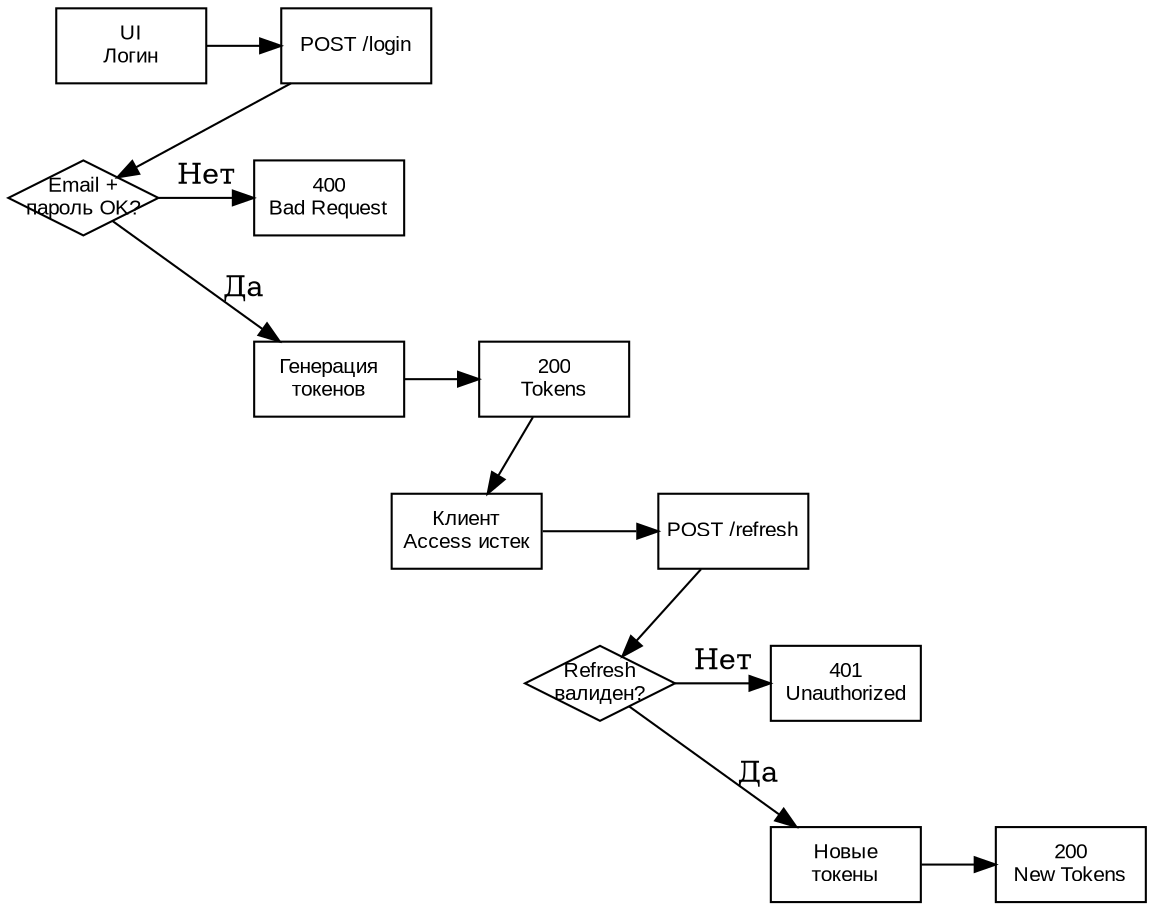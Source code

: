 digraph login_refresh_flow {
  rankdir=TB;
  node [shape=rectangle, width=1, height=0.5, fixedsize=true, fontname="GOST Type A,Arial", fontsize=10];
  /* Узлы LOGIN */
  LOGIN   [label="UI\nЛогин"];
  POSTL   [label="POST /login"];
  CHKCRED [shape=diamond, label="Email +\nпароль OK?"];
  ERRBAD  [label="400\nBad Request"];
  GENTKN  [label="Генерация\nтокенов"];
  OKLOGIN [label="200\nTokens"];
  
  /* Узлы REFRESH */
  CLNT    [label="Клиент\nAccess истек"];
  POSTR   [label="POST /refresh"];
  CHKRF   [shape=diamond, label="Refresh\nвалиден?"];
  ERR401  [label="401\nUnauthorized"];
  NEWTKN  [label="Новые\nтокены"];
  OKREFRSH [label="200\nNew Tokens"];

  /* Ряды для змейки */
  { rank=same; LOGIN; POSTL }
  { rank=same; CHKCRED; ERRBAD }
  { rank=same; GENTKN; OKLOGIN }
  { rank=same; CLNT; POSTR }
  { rank=same; CHKRF; ERR401 }
  { rank=same; NEWTKN; OKREFRSH }

  /* Логический поток LOGIN */
  LOGIN -> POSTL -> CHKCRED;
  CHKCRED -> ERRBAD [label="Нет"];
  CHKCRED -> GENTKN [label="Да"];
  GENTKN -> OKLOGIN;
  
  /* Логический поток REFRESH */
  OKLOGIN -> CLNT;
  CLNT -> POSTR -> CHKRF;
  CHKRF -> ERR401 [label="Нет"];
  CHKRF -> NEWTKN [label="Да"];
  NEWTKN -> OKREFRSH;

  /* Невидимые связи для змейки */
  POSTL -> GENTKN [style=invis, weight=1];
  ERRBAD -> GENTKN [style=invis, weight=1];
  OKLOGIN -> CHKRF [style=invis, weight=1];
  POSTR -> NEWTKN [style=invis, weight=1];
  ERR401 -> NEWTKN [style=invis, weight=1];
}
